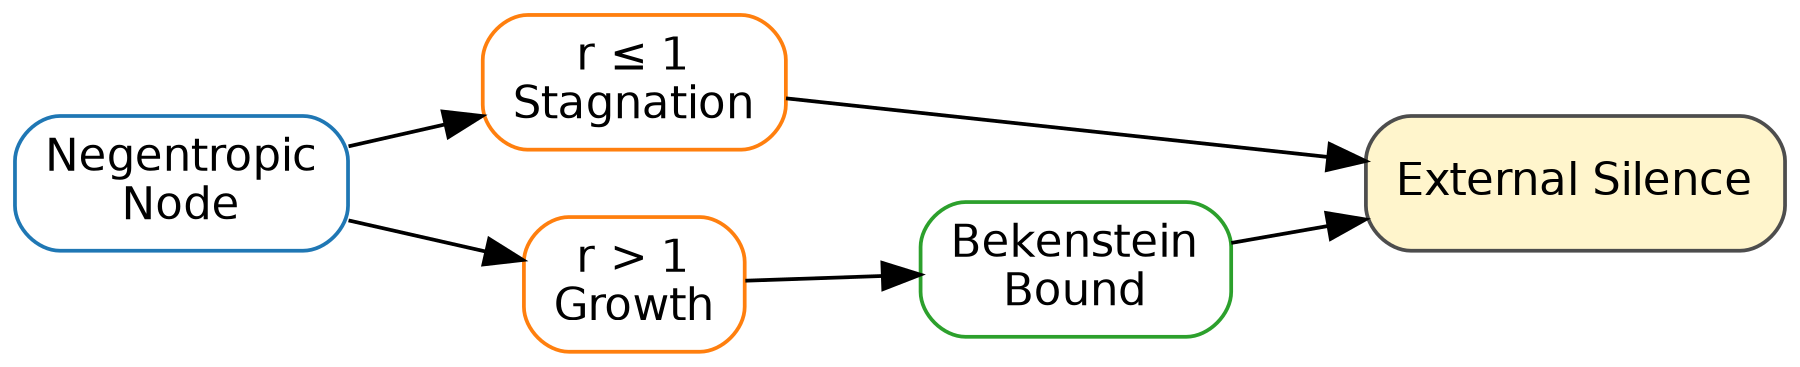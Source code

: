 
digraph SilenceFlow {
  graph [dpi=120, rankdir=LR, bgcolor="white", size="12,7!", margin="0.0,0.0"];
  node  [shape=box, style="rounded", fontname="Helvetica", fontsize=12, color="#4d4d4d", fillcolor="white", fontcolor="black"];

  NegNode  [label="Negentropic
Node", color="#1f77b4", fontcolor="black"];
  Stagnant [label="r ≤ 1
Stagnation", color="#ff7f0e", fontcolor="black"];
  Growth   [label="r > 1
Growth", color="#ff7f0e", fontcolor="black"];
  Bound    [label="Bekenstein
Bound", color="#2ca02c", fontcolor="black"];
  Silent   [label="External Silence", shape=box, style="rounded,filled", fillcolor="#fff5cc", fontcolor="black", color="#4d4d4d"];

  NegNode -> Stagnant;
  NegNode -> Growth;
  Growth  -> Bound;
  Stagnant -> Silent;
  Bound    -> Silent;

  { rank=same; Stagnant; Growth }
  { rank=sink; Silent }
}
